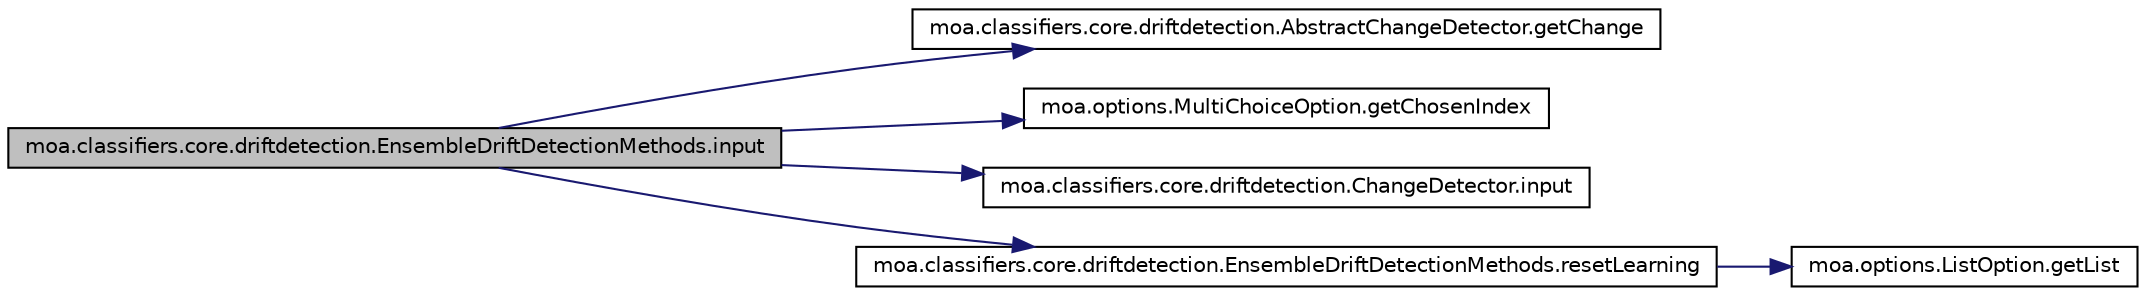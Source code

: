digraph G
{
  edge [fontname="Helvetica",fontsize="10",labelfontname="Helvetica",labelfontsize="10"];
  node [fontname="Helvetica",fontsize="10",shape=record];
  rankdir=LR;
  Node1 [label="moa.classifiers.core.driftdetection.EnsembleDriftDetectionMethods.input",height=0.2,width=0.4,color="black", fillcolor="grey75", style="filled" fontcolor="black"];
  Node1 -> Node2 [color="midnightblue",fontsize="10",style="solid",fontname="Helvetica"];
  Node2 [label="moa.classifiers.core.driftdetection.AbstractChangeDetector.getChange",height=0.2,width=0.4,color="black", fillcolor="white", style="filled",URL="$classmoa_1_1classifiers_1_1core_1_1driftdetection_1_1AbstractChangeDetector.html#a4cc9caef1e70f4a3f701fe3108fdbf29",tooltip="Gets whether there is change detected."];
  Node1 -> Node3 [color="midnightblue",fontsize="10",style="solid",fontname="Helvetica"];
  Node3 [label="moa.options.MultiChoiceOption.getChosenIndex",height=0.2,width=0.4,color="black", fillcolor="white", style="filled",URL="$classmoa_1_1options_1_1MultiChoiceOption.html#a5272693a1a0a9f89e135673a6d247dda"];
  Node1 -> Node4 [color="midnightblue",fontsize="10",style="solid",fontname="Helvetica"];
  Node4 [label="moa.classifiers.core.driftdetection.ChangeDetector.input",height=0.2,width=0.4,color="black", fillcolor="white", style="filled",URL="$interfacemoa_1_1classifiers_1_1core_1_1driftdetection_1_1ChangeDetector.html#a1aee14e93d7cb7e674511fd35871a7fa",tooltip="Adding a numeric value to the change detector&lt;br&gt; ."];
  Node1 -> Node5 [color="midnightblue",fontsize="10",style="solid",fontname="Helvetica"];
  Node5 [label="moa.classifiers.core.driftdetection.EnsembleDriftDetectionMethods.resetLearning",height=0.2,width=0.4,color="black", fillcolor="white", style="filled",URL="$classmoa_1_1classifiers_1_1core_1_1driftdetection_1_1EnsembleDriftDetectionMethods.html#a7deeeb93b92810e2c2907bdbc3baa6cc",tooltip="Resets this change detector."];
  Node5 -> Node6 [color="midnightblue",fontsize="10",style="solid",fontname="Helvetica"];
  Node6 [label="moa.options.ListOption.getList",height=0.2,width=0.4,color="black", fillcolor="white", style="filled",URL="$classmoa_1_1options_1_1ListOption.html#a40ccede6efe9d931a87bf17c443d32ec"];
}
